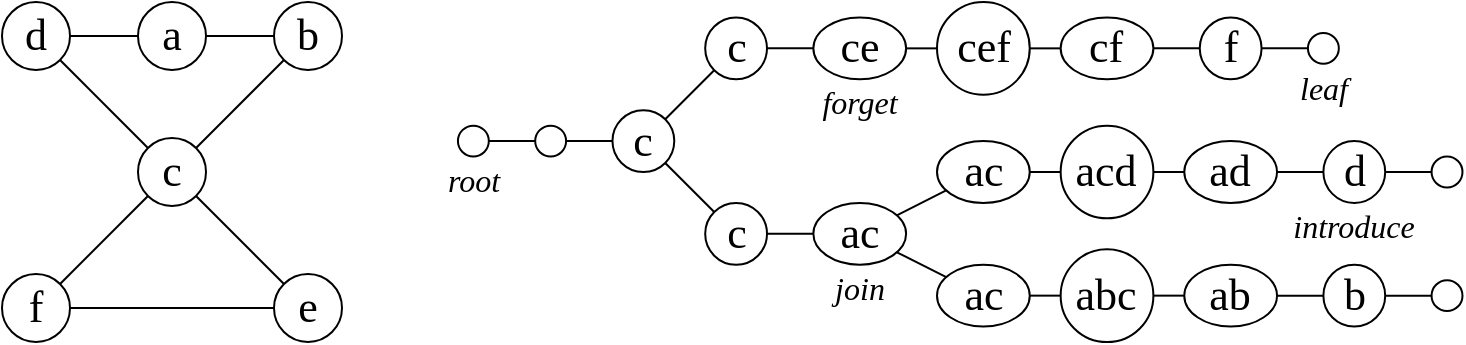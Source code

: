 <mxfile version="24.7.17">
  <diagram name="Page-1" id="TmrTgS3KZJcO5TZCn63m">
    <mxGraphModel dx="1247" dy="730" grid="1" gridSize="10" guides="1" tooltips="1" connect="1" arrows="0" fold="1" page="1" pageScale="1" pageWidth="827" pageHeight="1169" math="0" shadow="0">
      <root>
        <mxCell id="0" />
        <mxCell id="1" parent="0" />
        <mxCell id="WVUv6wu7P0Kf-GH2LBz6-386" value="" style="group" vertex="1" connectable="0" parent="1">
          <mxGeometry x="40" y="30" width="730.24" height="170" as="geometry" />
        </mxCell>
        <mxCell id="WVUv6wu7P0Kf-GH2LBz6-382" value="" style="group;fontFamily=Verdana;fontStyle=2;fontSize=18;" vertex="1" connectable="0" parent="WVUv6wu7P0Kf-GH2LBz6-386">
          <mxGeometry width="170.001" height="170" as="geometry" />
        </mxCell>
        <mxCell id="WVUv6wu7P0Kf-GH2LBz6-1" value="a" style="ellipse;whiteSpace=wrap;html=1;aspect=fixed;fontFamily=Verdana;fontSize=22;fontStyle=0;rounded=0;" vertex="1" parent="WVUv6wu7P0Kf-GH2LBz6-382">
          <mxGeometry x="68.0" width="34.0" height="34.0" as="geometry" />
        </mxCell>
        <mxCell id="WVUv6wu7P0Kf-GH2LBz6-2" value="d" style="ellipse;whiteSpace=wrap;html=1;fontFamily=Verdana;fontSize=22;fontStyle=0;rounded=0;" vertex="1" parent="WVUv6wu7P0Kf-GH2LBz6-382">
          <mxGeometry width="34.0" height="34.0" as="geometry" />
        </mxCell>
        <mxCell id="WVUv6wu7P0Kf-GH2LBz6-3" value="b" style="ellipse;whiteSpace=wrap;html=1;fontFamily=Verdana;fontSize=22;fontStyle=0;rounded=0;" vertex="1" parent="WVUv6wu7P0Kf-GH2LBz6-382">
          <mxGeometry x="136.001" width="34.0" height="34.0" as="geometry" />
        </mxCell>
        <mxCell id="WVUv6wu7P0Kf-GH2LBz6-4" value="c" style="ellipse;whiteSpace=wrap;html=1;fontFamily=Verdana;fontSize=22;fontStyle=0;rounded=0;" vertex="1" parent="WVUv6wu7P0Kf-GH2LBz6-382">
          <mxGeometry x="68.0" y="68.0" width="34.0" height="34.0" as="geometry" />
        </mxCell>
        <mxCell id="WVUv6wu7P0Kf-GH2LBz6-5" value="f" style="ellipse;whiteSpace=wrap;html=1;fontFamily=Verdana;fontSize=22;fontStyle=0;rounded=0;" vertex="1" parent="WVUv6wu7P0Kf-GH2LBz6-382">
          <mxGeometry y="136.0" width="34.0" height="34.0" as="geometry" />
        </mxCell>
        <mxCell id="WVUv6wu7P0Kf-GH2LBz6-7" value="e" style="ellipse;whiteSpace=wrap;html=1;fontFamily=Verdana;fontSize=22;fontStyle=0;rounded=0;" vertex="1" parent="WVUv6wu7P0Kf-GH2LBz6-382">
          <mxGeometry x="136.001" y="136.0" width="34.0" height="34.0" as="geometry" />
        </mxCell>
        <mxCell id="WVUv6wu7P0Kf-GH2LBz6-12" value="" style="endArrow=none;html=1;rounded=0;fontFamily=Verdana;fontSize=22;fontStyle=0;" edge="1" parent="WVUv6wu7P0Kf-GH2LBz6-382" source="WVUv6wu7P0Kf-GH2LBz6-2" target="WVUv6wu7P0Kf-GH2LBz6-1">
          <mxGeometry width="50" height="50" relative="1" as="geometry">
            <mxPoint x="306.002" y="289" as="sourcePoint" />
            <mxPoint x="348.502" y="246.5" as="targetPoint" />
          </mxGeometry>
        </mxCell>
        <mxCell id="WVUv6wu7P0Kf-GH2LBz6-16" value="" style="endArrow=none;html=1;rounded=0;fontFamily=Verdana;fontSize=22;fontStyle=0;" edge="1" parent="WVUv6wu7P0Kf-GH2LBz6-382" source="WVUv6wu7P0Kf-GH2LBz6-1" target="WVUv6wu7P0Kf-GH2LBz6-3">
          <mxGeometry width="50" height="50" relative="1" as="geometry">
            <mxPoint x="306.002" y="289" as="sourcePoint" />
            <mxPoint x="348.502" y="246.5" as="targetPoint" />
          </mxGeometry>
        </mxCell>
        <mxCell id="WVUv6wu7P0Kf-GH2LBz6-13" value="" style="endArrow=none;html=1;rounded=0;fontFamily=Verdana;fontSize=22;fontStyle=0;" edge="1" parent="WVUv6wu7P0Kf-GH2LBz6-382" source="WVUv6wu7P0Kf-GH2LBz6-4" target="WVUv6wu7P0Kf-GH2LBz6-2">
          <mxGeometry width="50" height="50" relative="1" as="geometry">
            <mxPoint x="306.002" y="289" as="sourcePoint" />
            <mxPoint x="348.502" y="246.5" as="targetPoint" />
          </mxGeometry>
        </mxCell>
        <mxCell id="WVUv6wu7P0Kf-GH2LBz6-10" value="" style="endArrow=none;html=1;rounded=0;fontFamily=Verdana;fontSize=22;fontStyle=0;" edge="1" parent="WVUv6wu7P0Kf-GH2LBz6-382" source="WVUv6wu7P0Kf-GH2LBz6-4" target="WVUv6wu7P0Kf-GH2LBz6-3">
          <mxGeometry width="50" height="50" relative="1" as="geometry">
            <mxPoint x="153.001" y="76.5" as="sourcePoint" />
            <mxPoint x="195.501" y="34.0" as="targetPoint" />
          </mxGeometry>
        </mxCell>
        <mxCell id="WVUv6wu7P0Kf-GH2LBz6-8" value="" style="endArrow=none;html=1;rounded=0;fontFamily=Verdana;fontSize=22;fontStyle=0;" edge="1" parent="WVUv6wu7P0Kf-GH2LBz6-382" source="WVUv6wu7P0Kf-GH2LBz6-5" target="WVUv6wu7P0Kf-GH2LBz6-4">
          <mxGeometry width="50" height="50" relative="1" as="geometry">
            <mxPoint x="306.002" y="289" as="sourcePoint" />
            <mxPoint x="348.502" y="246.5" as="targetPoint" />
          </mxGeometry>
        </mxCell>
        <mxCell id="WVUv6wu7P0Kf-GH2LBz6-14" value="" style="endArrow=none;html=1;rounded=0;fontFamily=Verdana;fontSize=22;fontStyle=0;" edge="1" parent="WVUv6wu7P0Kf-GH2LBz6-382" source="WVUv6wu7P0Kf-GH2LBz6-7" target="WVUv6wu7P0Kf-GH2LBz6-4">
          <mxGeometry width="50" height="50" relative="1" as="geometry">
            <mxPoint x="306.002" y="289" as="sourcePoint" />
            <mxPoint x="348.502" y="246.5" as="targetPoint" />
          </mxGeometry>
        </mxCell>
        <mxCell id="WVUv6wu7P0Kf-GH2LBz6-15" value="" style="endArrow=none;html=1;rounded=0;fontFamily=Verdana;fontSize=22;fontStyle=0;" edge="1" parent="WVUv6wu7P0Kf-GH2LBz6-382" source="WVUv6wu7P0Kf-GH2LBz6-5" target="WVUv6wu7P0Kf-GH2LBz6-7">
          <mxGeometry width="50" height="50" relative="1" as="geometry">
            <mxPoint x="306.002" y="289" as="sourcePoint" />
            <mxPoint x="348.502" y="246.5" as="targetPoint" />
          </mxGeometry>
        </mxCell>
        <mxCell id="WVUv6wu7P0Kf-GH2LBz6-381" value="" style="group;fontFamily=Verdana;" vertex="1" connectable="0" parent="WVUv6wu7P0Kf-GH2LBz6-386">
          <mxGeometry x="227.956" width="502.284" height="170" as="geometry" />
        </mxCell>
        <mxCell id="WVUv6wu7P0Kf-GH2LBz6-247" value="" style="ellipse;whiteSpace=wrap;html=1;rounded=0;fontSize=22;fontFamily=Verdana;fontStyle=0" vertex="1" parent="WVUv6wu7P0Kf-GH2LBz6-381">
          <mxGeometry x="486.829" y="77.273" width="15.455" height="15.455" as="geometry" />
        </mxCell>
        <mxCell id="WVUv6wu7P0Kf-GH2LBz6-248" value="d" style="ellipse;whiteSpace=wrap;html=1;rounded=0;fontSize=22;fontFamily=Verdana;fontStyle=0" vertex="1" parent="WVUv6wu7P0Kf-GH2LBz6-381">
          <mxGeometry x="432.737" y="69.545" width="30.91" height="30.909" as="geometry" />
        </mxCell>
        <mxCell id="WVUv6wu7P0Kf-GH2LBz6-249" value="ad" style="ellipse;whiteSpace=wrap;html=1;rounded=0;fontSize=22;fontFamily=Verdana;fontStyle=0" vertex="1" parent="WVUv6wu7P0Kf-GH2LBz6-381">
          <mxGeometry x="363.19" y="69.545" width="46.365" height="30.909" as="geometry" />
        </mxCell>
        <mxCell id="WVUv6wu7P0Kf-GH2LBz6-250" value="acd" style="ellipse;whiteSpace=wrap;html=1;rounded=0;fontSize=22;fontFamily=Verdana;fontStyle=0" vertex="1" parent="WVUv6wu7P0Kf-GH2LBz6-381">
          <mxGeometry x="301.37" y="61.818" width="46.365" height="46.364" as="geometry" />
        </mxCell>
        <mxCell id="WVUv6wu7P0Kf-GH2LBz6-251" value="ac" style="ellipse;whiteSpace=wrap;html=1;rounded=0;fontSize=22;fontFamily=Verdana;fontStyle=0" vertex="1" parent="WVUv6wu7P0Kf-GH2LBz6-381">
          <mxGeometry x="239.551" y="69.545" width="46.365" height="30.909" as="geometry" />
        </mxCell>
        <mxCell id="WVUv6wu7P0Kf-GH2LBz6-252" value="" style="ellipse;whiteSpace=wrap;html=1;rounded=0;fontSize=22;fontFamily=Verdana;fontStyle=0" vertex="1" parent="WVUv6wu7P0Kf-GH2LBz6-381">
          <mxGeometry x="486.829" y="139.091" width="15.455" height="15.455" as="geometry" />
        </mxCell>
        <mxCell id="WVUv6wu7P0Kf-GH2LBz6-253" value="b" style="ellipse;whiteSpace=wrap;html=1;rounded=0;fontSize=22;fontFamily=Verdana;fontStyle=0" vertex="1" parent="WVUv6wu7P0Kf-GH2LBz6-381">
          <mxGeometry x="432.737" y="131.364" width="30.91" height="30.909" as="geometry" />
        </mxCell>
        <mxCell id="WVUv6wu7P0Kf-GH2LBz6-254" value="ab" style="ellipse;whiteSpace=wrap;html=1;rounded=0;fontSize=22;fontFamily=Verdana;fontStyle=0" vertex="1" parent="WVUv6wu7P0Kf-GH2LBz6-381">
          <mxGeometry x="363.19" y="131.364" width="46.365" height="30.909" as="geometry" />
        </mxCell>
        <mxCell id="WVUv6wu7P0Kf-GH2LBz6-255" value="abc" style="ellipse;whiteSpace=wrap;html=1;rounded=0;fontSize=22;fontFamily=Verdana;fontStyle=0" vertex="1" parent="WVUv6wu7P0Kf-GH2LBz6-381">
          <mxGeometry x="301.37" y="123.636" width="46.365" height="46.364" as="geometry" />
        </mxCell>
        <mxCell id="WVUv6wu7P0Kf-GH2LBz6-256" value="ac" style="ellipse;whiteSpace=wrap;html=1;rounded=0;fontSize=22;fontFamily=Verdana;fontStyle=0" vertex="1" parent="WVUv6wu7P0Kf-GH2LBz6-381">
          <mxGeometry x="239.551" y="131.364" width="46.365" height="30.909" as="geometry" />
        </mxCell>
        <mxCell id="WVUv6wu7P0Kf-GH2LBz6-257" value="" style="ellipse;whiteSpace=wrap;html=1;rounded=0;fontSize=22;fontFamily=Verdana;fontStyle=0" vertex="1" parent="WVUv6wu7P0Kf-GH2LBz6-381">
          <mxGeometry x="425.009" y="15.455" width="15.455" height="15.455" as="geometry" />
        </mxCell>
        <mxCell id="WVUv6wu7P0Kf-GH2LBz6-258" value="f" style="ellipse;whiteSpace=wrap;html=1;rounded=0;fontSize=22;fontFamily=Verdana;fontStyle=0" vertex="1" parent="WVUv6wu7P0Kf-GH2LBz6-381">
          <mxGeometry x="370.917" y="7.727" width="30.91" height="30.909" as="geometry" />
        </mxCell>
        <mxCell id="WVUv6wu7P0Kf-GH2LBz6-259" value="cf" style="ellipse;whiteSpace=wrap;html=1;rounded=0;fontSize=22;fontFamily=Verdana;fontStyle=0" vertex="1" parent="WVUv6wu7P0Kf-GH2LBz6-381">
          <mxGeometry x="301.37" y="7.727" width="46.365" height="30.909" as="geometry" />
        </mxCell>
        <mxCell id="WVUv6wu7P0Kf-GH2LBz6-260" value="cef" style="ellipse;whiteSpace=wrap;html=1;rounded=0;fontSize=22;fontFamily=Verdana;fontStyle=0" vertex="1" parent="WVUv6wu7P0Kf-GH2LBz6-381">
          <mxGeometry x="239.551" width="46.365" height="46.364" as="geometry" />
        </mxCell>
        <mxCell id="WVUv6wu7P0Kf-GH2LBz6-261" value="ce" style="ellipse;whiteSpace=wrap;html=1;rounded=0;fontSize=22;fontFamily=Verdana;fontStyle=0" vertex="1" parent="WVUv6wu7P0Kf-GH2LBz6-381">
          <mxGeometry x="177.731" y="7.727" width="46.365" height="30.909" as="geometry" />
        </mxCell>
        <mxCell id="WVUv6wu7P0Kf-GH2LBz6-262" value="ac" style="ellipse;whiteSpace=wrap;html=1;rounded=0;fontSize=22;fontFamily=Verdana;fontStyle=0" vertex="1" parent="WVUv6wu7P0Kf-GH2LBz6-381">
          <mxGeometry x="177.731" y="100.455" width="46.365" height="30.909" as="geometry" />
        </mxCell>
        <mxCell id="WVUv6wu7P0Kf-GH2LBz6-263" value="c" style="ellipse;whiteSpace=wrap;html=1;rounded=0;fontSize=22;fontFamily=Verdana;fontStyle=0" vertex="1" parent="WVUv6wu7P0Kf-GH2LBz6-381">
          <mxGeometry x="123.639" y="100.455" width="30.91" height="30.909" as="geometry" />
        </mxCell>
        <mxCell id="WVUv6wu7P0Kf-GH2LBz6-264" value="c" style="ellipse;whiteSpace=wrap;html=1;rounded=0;fontSize=22;fontFamily=Verdana;fontStyle=0" vertex="1" parent="WVUv6wu7P0Kf-GH2LBz6-381">
          <mxGeometry x="123.639" y="7.727" width="30.91" height="30.909" as="geometry" />
        </mxCell>
        <mxCell id="WVUv6wu7P0Kf-GH2LBz6-265" value="c" style="ellipse;whiteSpace=wrap;html=1;rounded=0;fontSize=22;fontFamily=Verdana;fontStyle=0" vertex="1" parent="WVUv6wu7P0Kf-GH2LBz6-381">
          <mxGeometry x="77.274" y="54.091" width="30.91" height="30.909" as="geometry" />
        </mxCell>
        <mxCell id="WVUv6wu7P0Kf-GH2LBz6-266" value="" style="ellipse;whiteSpace=wrap;html=1;rounded=0;fontSize=22;fontFamily=Verdana;fontStyle=0" vertex="1" parent="WVUv6wu7P0Kf-GH2LBz6-381">
          <mxGeometry x="38.637" y="61.818" width="15.455" height="15.455" as="geometry" />
        </mxCell>
        <mxCell id="WVUv6wu7P0Kf-GH2LBz6-271" value="" style="endArrow=none;html=1;rounded=0;exitX=1;exitY=0.5;exitDx=0;exitDy=0;entryX=0;entryY=0.5;entryDx=0;entryDy=0;fontSize=22;fontFamily=Verdana;fontStyle=0" edge="1" parent="WVUv6wu7P0Kf-GH2LBz6-381" source="WVUv6wu7P0Kf-GH2LBz6-266" target="WVUv6wu7P0Kf-GH2LBz6-265">
          <mxGeometry width="50" height="50" relative="1" as="geometry">
            <mxPoint x="61.82" y="115.909" as="sourcePoint" />
            <mxPoint x="100.457" y="77.273" as="targetPoint" />
          </mxGeometry>
        </mxCell>
        <mxCell id="WVUv6wu7P0Kf-GH2LBz6-272" value="" style="endArrow=none;html=1;rounded=0;fontSize=22;fontFamily=Verdana;fontStyle=0" edge="1" parent="WVUv6wu7P0Kf-GH2LBz6-381" source="WVUv6wu7P0Kf-GH2LBz6-265" target="WVUv6wu7P0Kf-GH2LBz6-264">
          <mxGeometry width="50" height="50" relative="1" as="geometry">
            <mxPoint x="193.186" y="85.0" as="sourcePoint" />
            <mxPoint x="231.823" y="46.364" as="targetPoint" />
          </mxGeometry>
        </mxCell>
        <mxCell id="WVUv6wu7P0Kf-GH2LBz6-273" value="" style="endArrow=none;html=1;rounded=0;fontSize=22;fontFamily=Verdana;fontStyle=0" edge="1" parent="WVUv6wu7P0Kf-GH2LBz6-381" source="WVUv6wu7P0Kf-GH2LBz6-262" target="WVUv6wu7P0Kf-GH2LBz6-251">
          <mxGeometry width="50" height="50" relative="1" as="geometry">
            <mxPoint x="162.276" y="193.182" as="sourcePoint" />
            <mxPoint x="200.913" y="154.545" as="targetPoint" />
          </mxGeometry>
        </mxCell>
        <mxCell id="WVUv6wu7P0Kf-GH2LBz6-274" value="" style="endArrow=none;html=1;rounded=0;fontSize=22;fontFamily=Verdana;fontStyle=0" edge="1" parent="WVUv6wu7P0Kf-GH2LBz6-381" source="WVUv6wu7P0Kf-GH2LBz6-263" target="WVUv6wu7P0Kf-GH2LBz6-265">
          <mxGeometry width="50" height="50" relative="1" as="geometry">
            <mxPoint x="208.641" y="100.455" as="sourcePoint" />
            <mxPoint x="247.278" y="61.818" as="targetPoint" />
          </mxGeometry>
        </mxCell>
        <mxCell id="WVUv6wu7P0Kf-GH2LBz6-275" value="" style="endArrow=none;html=1;rounded=0;fontSize=22;fontFamily=Verdana;fontStyle=0" edge="1" parent="WVUv6wu7P0Kf-GH2LBz6-381" source="WVUv6wu7P0Kf-GH2LBz6-262" target="WVUv6wu7P0Kf-GH2LBz6-263">
          <mxGeometry width="50" height="50" relative="1" as="geometry">
            <mxPoint x="216.368" y="108.182" as="sourcePoint" />
            <mxPoint x="255.006" y="69.545" as="targetPoint" />
          </mxGeometry>
        </mxCell>
        <mxCell id="WVUv6wu7P0Kf-GH2LBz6-276" value="" style="endArrow=none;html=1;rounded=0;fontSize=22;fontFamily=Verdana;fontStyle=0" edge="1" parent="WVUv6wu7P0Kf-GH2LBz6-381" source="WVUv6wu7P0Kf-GH2LBz6-256" target="WVUv6wu7P0Kf-GH2LBz6-262">
          <mxGeometry width="50" height="50" relative="1" as="geometry">
            <mxPoint x="224.096" y="115.909" as="sourcePoint" />
            <mxPoint x="262.733" y="77.273" as="targetPoint" />
          </mxGeometry>
        </mxCell>
        <mxCell id="WVUv6wu7P0Kf-GH2LBz6-277" value="" style="endArrow=none;html=1;rounded=0;fontSize=22;fontFamily=Verdana;fontStyle=0" edge="1" parent="WVUv6wu7P0Kf-GH2LBz6-381" source="WVUv6wu7P0Kf-GH2LBz6-251" target="WVUv6wu7P0Kf-GH2LBz6-250">
          <mxGeometry width="50" height="50" relative="1" as="geometry">
            <mxPoint x="231.823" y="123.636" as="sourcePoint" />
            <mxPoint x="270.46" y="85.0" as="targetPoint" />
          </mxGeometry>
        </mxCell>
        <mxCell id="WVUv6wu7P0Kf-GH2LBz6-278" value="" style="endArrow=none;html=1;rounded=0;fontSize=22;fontFamily=Verdana;fontStyle=0" edge="1" parent="WVUv6wu7P0Kf-GH2LBz6-381" source="WVUv6wu7P0Kf-GH2LBz6-250" target="WVUv6wu7P0Kf-GH2LBz6-249">
          <mxGeometry width="50" height="50" relative="1" as="geometry">
            <mxPoint x="239.551" y="131.364" as="sourcePoint" />
            <mxPoint x="278.188" y="92.727" as="targetPoint" />
          </mxGeometry>
        </mxCell>
        <mxCell id="WVUv6wu7P0Kf-GH2LBz6-279" value="" style="endArrow=none;html=1;rounded=0;fontSize=22;fontFamily=Verdana;fontStyle=0" edge="1" parent="WVUv6wu7P0Kf-GH2LBz6-381" source="WVUv6wu7P0Kf-GH2LBz6-249" target="WVUv6wu7P0Kf-GH2LBz6-248">
          <mxGeometry width="50" height="50" relative="1" as="geometry">
            <mxPoint x="247.278" y="139.091" as="sourcePoint" />
            <mxPoint x="285.915" y="100.455" as="targetPoint" />
          </mxGeometry>
        </mxCell>
        <mxCell id="WVUv6wu7P0Kf-GH2LBz6-280" value="" style="endArrow=none;html=1;rounded=0;fontSize=22;fontFamily=Verdana;fontStyle=0" edge="1" parent="WVUv6wu7P0Kf-GH2LBz6-381" source="WVUv6wu7P0Kf-GH2LBz6-248" target="WVUv6wu7P0Kf-GH2LBz6-247">
          <mxGeometry width="50" height="50" relative="1" as="geometry">
            <mxPoint x="255.006" y="146.818" as="sourcePoint" />
            <mxPoint x="293.643" y="108.182" as="targetPoint" />
          </mxGeometry>
        </mxCell>
        <mxCell id="WVUv6wu7P0Kf-GH2LBz6-281" value="" style="endArrow=none;html=1;rounded=0;fontSize=22;fontFamily=Verdana;fontStyle=0" edge="1" parent="WVUv6wu7P0Kf-GH2LBz6-381" source="WVUv6wu7P0Kf-GH2LBz6-256" target="WVUv6wu7P0Kf-GH2LBz6-255">
          <mxGeometry width="50" height="50" relative="1" as="geometry">
            <mxPoint x="262.733" y="154.545" as="sourcePoint" />
            <mxPoint x="301.37" y="115.909" as="targetPoint" />
          </mxGeometry>
        </mxCell>
        <mxCell id="WVUv6wu7P0Kf-GH2LBz6-282" value="" style="endArrow=none;html=1;rounded=0;fontSize=22;fontFamily=Verdana;fontStyle=0" edge="1" parent="WVUv6wu7P0Kf-GH2LBz6-381" source="WVUv6wu7P0Kf-GH2LBz6-255" target="WVUv6wu7P0Kf-GH2LBz6-254">
          <mxGeometry width="50" height="50" relative="1" as="geometry">
            <mxPoint x="270.46" y="162.273" as="sourcePoint" />
            <mxPoint x="309.098" y="123.636" as="targetPoint" />
          </mxGeometry>
        </mxCell>
        <mxCell id="WVUv6wu7P0Kf-GH2LBz6-283" value="" style="endArrow=none;html=1;rounded=0;fontSize=22;fontFamily=Verdana;fontStyle=0" edge="1" parent="WVUv6wu7P0Kf-GH2LBz6-381" source="WVUv6wu7P0Kf-GH2LBz6-254" target="WVUv6wu7P0Kf-GH2LBz6-253">
          <mxGeometry width="50" height="50" relative="1" as="geometry">
            <mxPoint x="278.188" y="170" as="sourcePoint" />
            <mxPoint x="316.825" y="131.364" as="targetPoint" />
          </mxGeometry>
        </mxCell>
        <mxCell id="WVUv6wu7P0Kf-GH2LBz6-284" value="" style="endArrow=none;html=1;rounded=0;fontSize=22;fontFamily=Verdana;fontStyle=0" edge="1" parent="WVUv6wu7P0Kf-GH2LBz6-381" source="WVUv6wu7P0Kf-GH2LBz6-253" target="WVUv6wu7P0Kf-GH2LBz6-252">
          <mxGeometry width="50" height="50" relative="1" as="geometry">
            <mxPoint x="285.915" y="177.727" as="sourcePoint" />
            <mxPoint x="324.553" y="139.091" as="targetPoint" />
          </mxGeometry>
        </mxCell>
        <mxCell id="WVUv6wu7P0Kf-GH2LBz6-285" value="" style="ellipse;whiteSpace=wrap;html=1;rounded=0;fontSize=22;fontFamily=Verdana;fontStyle=0" vertex="1" parent="WVUv6wu7P0Kf-GH2LBz6-381">
          <mxGeometry y="61.818" width="15.455" height="15.455" as="geometry" />
        </mxCell>
        <mxCell id="WVUv6wu7P0Kf-GH2LBz6-286" value="" style="endArrow=none;html=1;rounded=0;fontSize=22;fontFamily=Verdana;fontStyle=0" edge="1" parent="WVUv6wu7P0Kf-GH2LBz6-381" source="WVUv6wu7P0Kf-GH2LBz6-285" target="WVUv6wu7P0Kf-GH2LBz6-266">
          <mxGeometry width="50" height="50" relative="1" as="geometry">
            <mxPoint x="61.82" y="115.909" as="sourcePoint" />
            <mxPoint x="100.457" y="77.273" as="targetPoint" />
          </mxGeometry>
        </mxCell>
        <mxCell id="WVUv6wu7P0Kf-GH2LBz6-287" value="" style="endArrow=none;html=1;rounded=0;fontSize=22;fontFamily=Verdana;fontStyle=0" edge="1" parent="WVUv6wu7P0Kf-GH2LBz6-381" source="WVUv6wu7P0Kf-GH2LBz6-258" target="WVUv6wu7P0Kf-GH2LBz6-257">
          <mxGeometry width="50" height="50" relative="1" as="geometry">
            <mxPoint x="193.186" y="-23.182" as="sourcePoint" />
            <mxPoint x="231.823" y="-61.818" as="targetPoint" />
          </mxGeometry>
        </mxCell>
        <mxCell id="WVUv6wu7P0Kf-GH2LBz6-288" value="" style="endArrow=none;html=1;rounded=0;fontSize=22;fontFamily=Verdana;fontStyle=0" edge="1" parent="WVUv6wu7P0Kf-GH2LBz6-381" source="WVUv6wu7P0Kf-GH2LBz6-259" target="WVUv6wu7P0Kf-GH2LBz6-258">
          <mxGeometry width="50" height="50" relative="1" as="geometry">
            <mxPoint x="200.913" y="-15.455" as="sourcePoint" />
            <mxPoint x="239.551" y="-54.091" as="targetPoint" />
          </mxGeometry>
        </mxCell>
        <mxCell id="WVUv6wu7P0Kf-GH2LBz6-289" value="" style="endArrow=none;html=1;rounded=0;fontSize=22;fontFamily=Verdana;fontStyle=0" edge="1" parent="WVUv6wu7P0Kf-GH2LBz6-381" source="WVUv6wu7P0Kf-GH2LBz6-260" target="WVUv6wu7P0Kf-GH2LBz6-259">
          <mxGeometry width="50" height="50" relative="1" as="geometry">
            <mxPoint x="208.641" y="-7.727" as="sourcePoint" />
            <mxPoint x="247.278" y="-46.364" as="targetPoint" />
          </mxGeometry>
        </mxCell>
        <mxCell id="WVUv6wu7P0Kf-GH2LBz6-290" value="" style="endArrow=none;html=1;rounded=0;fontSize=22;fontFamily=Verdana;fontStyle=0" edge="1" parent="WVUv6wu7P0Kf-GH2LBz6-381" source="WVUv6wu7P0Kf-GH2LBz6-261" target="WVUv6wu7P0Kf-GH2LBz6-260">
          <mxGeometry width="50" height="50" relative="1" as="geometry">
            <mxPoint x="216.368" as="sourcePoint" />
            <mxPoint x="255.006" y="-38.636" as="targetPoint" />
          </mxGeometry>
        </mxCell>
        <mxCell id="WVUv6wu7P0Kf-GH2LBz6-291" value="" style="endArrow=none;html=1;rounded=0;fontSize=22;fontFamily=Verdana;fontStyle=0" edge="1" parent="WVUv6wu7P0Kf-GH2LBz6-381" source="WVUv6wu7P0Kf-GH2LBz6-264" target="WVUv6wu7P0Kf-GH2LBz6-261">
          <mxGeometry width="50" height="50" relative="1" as="geometry">
            <mxPoint x="224.096" y="7.727" as="sourcePoint" />
            <mxPoint x="262.733" y="-30.909" as="targetPoint" />
          </mxGeometry>
        </mxCell>
        <mxCell id="WVUv6wu7P0Kf-GH2LBz6-383" value="" style="group" vertex="1" connectable="0" parent="WVUv6wu7P0Kf-GH2LBz6-386">
          <mxGeometry x="212.501" y="30.909" width="486.829" height="119.343" as="geometry" />
        </mxCell>
        <mxCell id="WVUv6wu7P0Kf-GH2LBz6-374" value="root" style="text;html=1;align=center;verticalAlign=middle;whiteSpace=wrap;rounded=0;rotation=0;fontStyle=2;fontSize=16;fontFamily=Verdana;" vertex="1" parent="WVUv6wu7P0Kf-GH2LBz6-383">
          <mxGeometry y="46.364" width="46.365" height="23.182" as="geometry" />
        </mxCell>
        <mxCell id="WVUv6wu7P0Kf-GH2LBz6-375" value="join" style="text;html=1;align=center;verticalAlign=middle;whiteSpace=wrap;rounded=0;rotation=0;fontStyle=2;fontSize=16;fontFamily=Verdana;" vertex="1" parent="WVUv6wu7P0Kf-GH2LBz6-383">
          <mxGeometry x="193.182" y="104.75" width="46.368" height="14.593" as="geometry" />
        </mxCell>
        <mxCell id="WVUv6wu7P0Kf-GH2LBz6-376" value="forget" style="text;html=1;align=center;verticalAlign=middle;whiteSpace=wrap;rounded=0;rotation=0;fontStyle=2;fontSize=16;fontFamily=Verdana;" vertex="1" parent="WVUv6wu7P0Kf-GH2LBz6-383">
          <mxGeometry x="193.186" y="7.727" width="46.365" height="23.182" as="geometry" />
        </mxCell>
        <mxCell id="WVUv6wu7P0Kf-GH2LBz6-377" value="leaf" style="text;html=1;align=center;verticalAlign=middle;whiteSpace=wrap;rounded=0;rotation=0;fontStyle=2;fontSize=16;fontFamily=Verdana;" vertex="1" parent="WVUv6wu7P0Kf-GH2LBz6-383">
          <mxGeometry x="425.009" width="46.365" height="23.182" as="geometry" />
        </mxCell>
        <mxCell id="WVUv6wu7P0Kf-GH2LBz6-378" value="introduce" style="text;html=1;align=center;verticalAlign=middle;whiteSpace=wrap;rounded=0;rotation=0;fontStyle=2;fontSize=16;fontFamily=Verdana;" vertex="1" parent="WVUv6wu7P0Kf-GH2LBz6-383">
          <mxGeometry x="440.464" y="69.545" width="46.365" height="23.182" as="geometry" />
        </mxCell>
      </root>
    </mxGraphModel>
  </diagram>
</mxfile>

